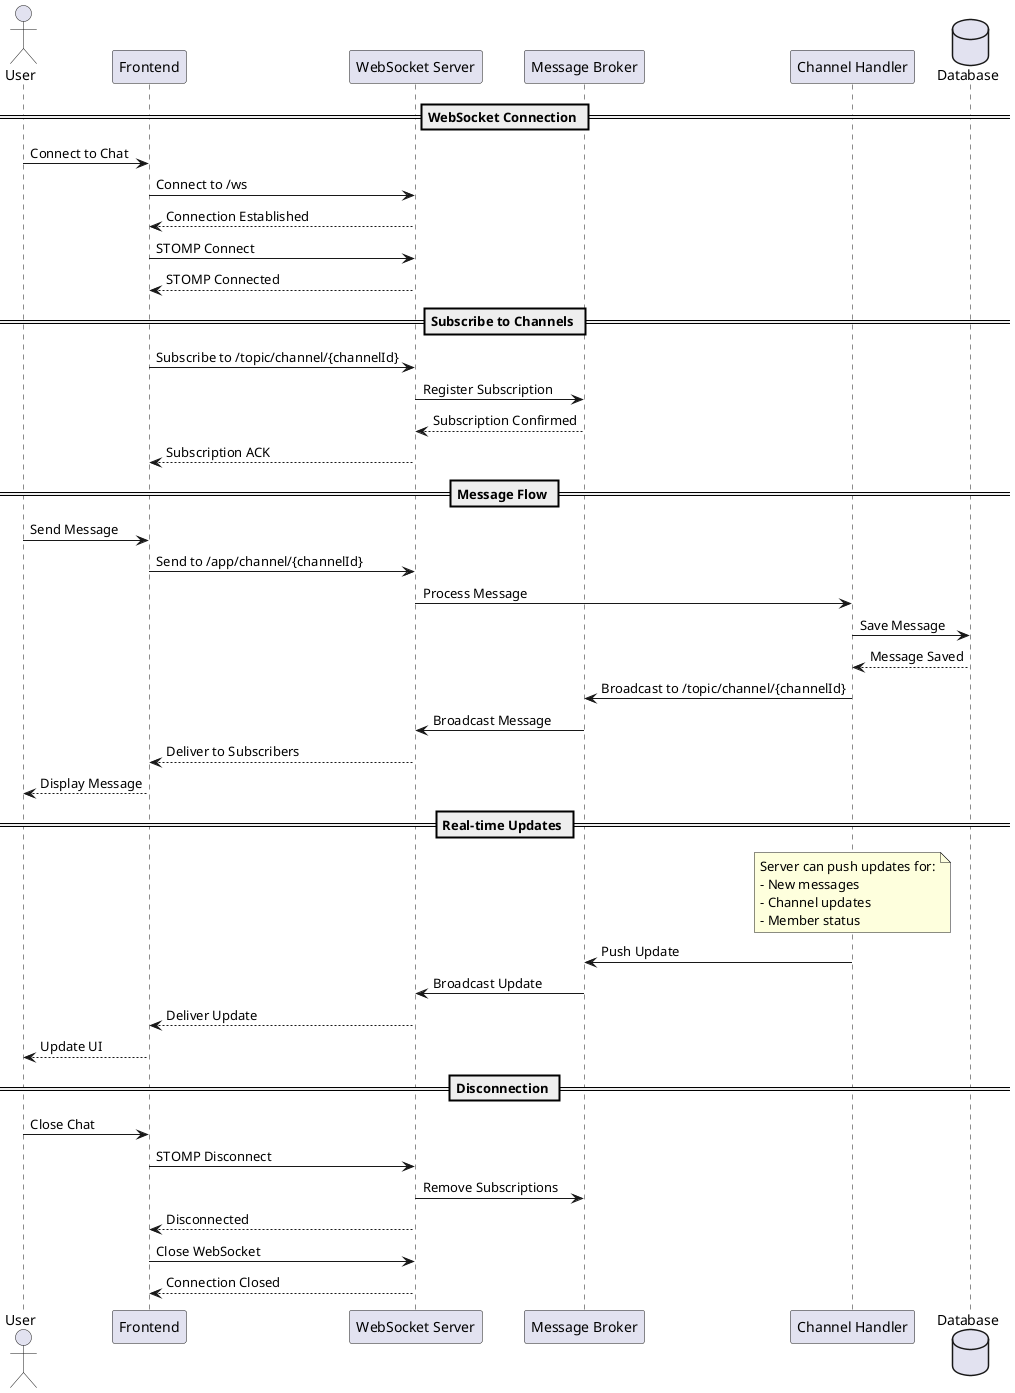 @startuml WebSocket Communication

skinparam backgroundColor white
skinparam handwritten false

actor "User" as User
participant "Frontend" as FE
participant "WebSocket Server" as WS
participant "Message Broker" as MB
participant "Channel Handler" as CH
database "Database" as DB

== WebSocket Connection ==
User -> FE: Connect to Chat
FE -> WS: Connect to /ws
WS --> FE: Connection Established
FE -> WS: STOMP Connect
WS --> FE: STOMP Connected

== Subscribe to Channels ==
FE -> WS: Subscribe to /topic/channel/{channelId}
WS -> MB: Register Subscription
MB --> WS: Subscription Confirmed
WS --> FE: Subscription ACK

== Message Flow ==
User -> FE: Send Message
FE -> WS: Send to /app/channel/{channelId}
WS -> CH: Process Message
CH -> DB: Save Message
DB --> CH: Message Saved
CH -> MB: Broadcast to /topic/channel/{channelId}
MB -> WS: Broadcast Message
WS --> FE: Deliver to Subscribers
FE --> User: Display Message

== Real-time Updates ==
note over CH
  Server can push updates for:
  - New messages
  - Channel updates
  - Member status
end note

CH -> MB: Push Update
MB -> WS: Broadcast Update
WS --> FE: Deliver Update
FE --> User: Update UI

== Disconnection ==
User -> FE: Close Chat
FE -> WS: STOMP Disconnect
WS -> MB: Remove Subscriptions
WS --> FE: Disconnected
FE -> WS: Close WebSocket
WS --> FE: Connection Closed

@enduml 
